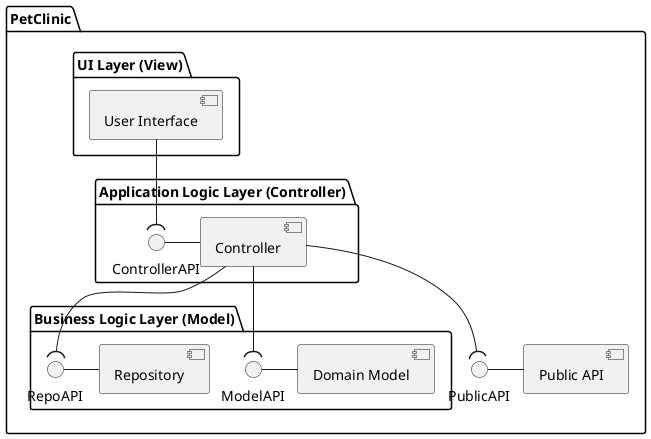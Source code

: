 @startuml
'https://plantuml.com/component-diagram


package "PetClinic" {

  package "UI Layer (View)" {
     [User Interface]
  }

  package "Application Logic Layer (Controller)" {
     ControllerAPI-[Controller]
  }

  package "Business Logic Layer (Model)" {
     ModelAPI-[Domain Model]
     RepoAPI-[Repository]
  }

  PublicAPI-[Public API]
}



[User Interface] --( ControllerAPI
[Controller] --( ModelAPI
[Controller] --( RepoAPI
[Controller] --( PublicAPI

@enduml